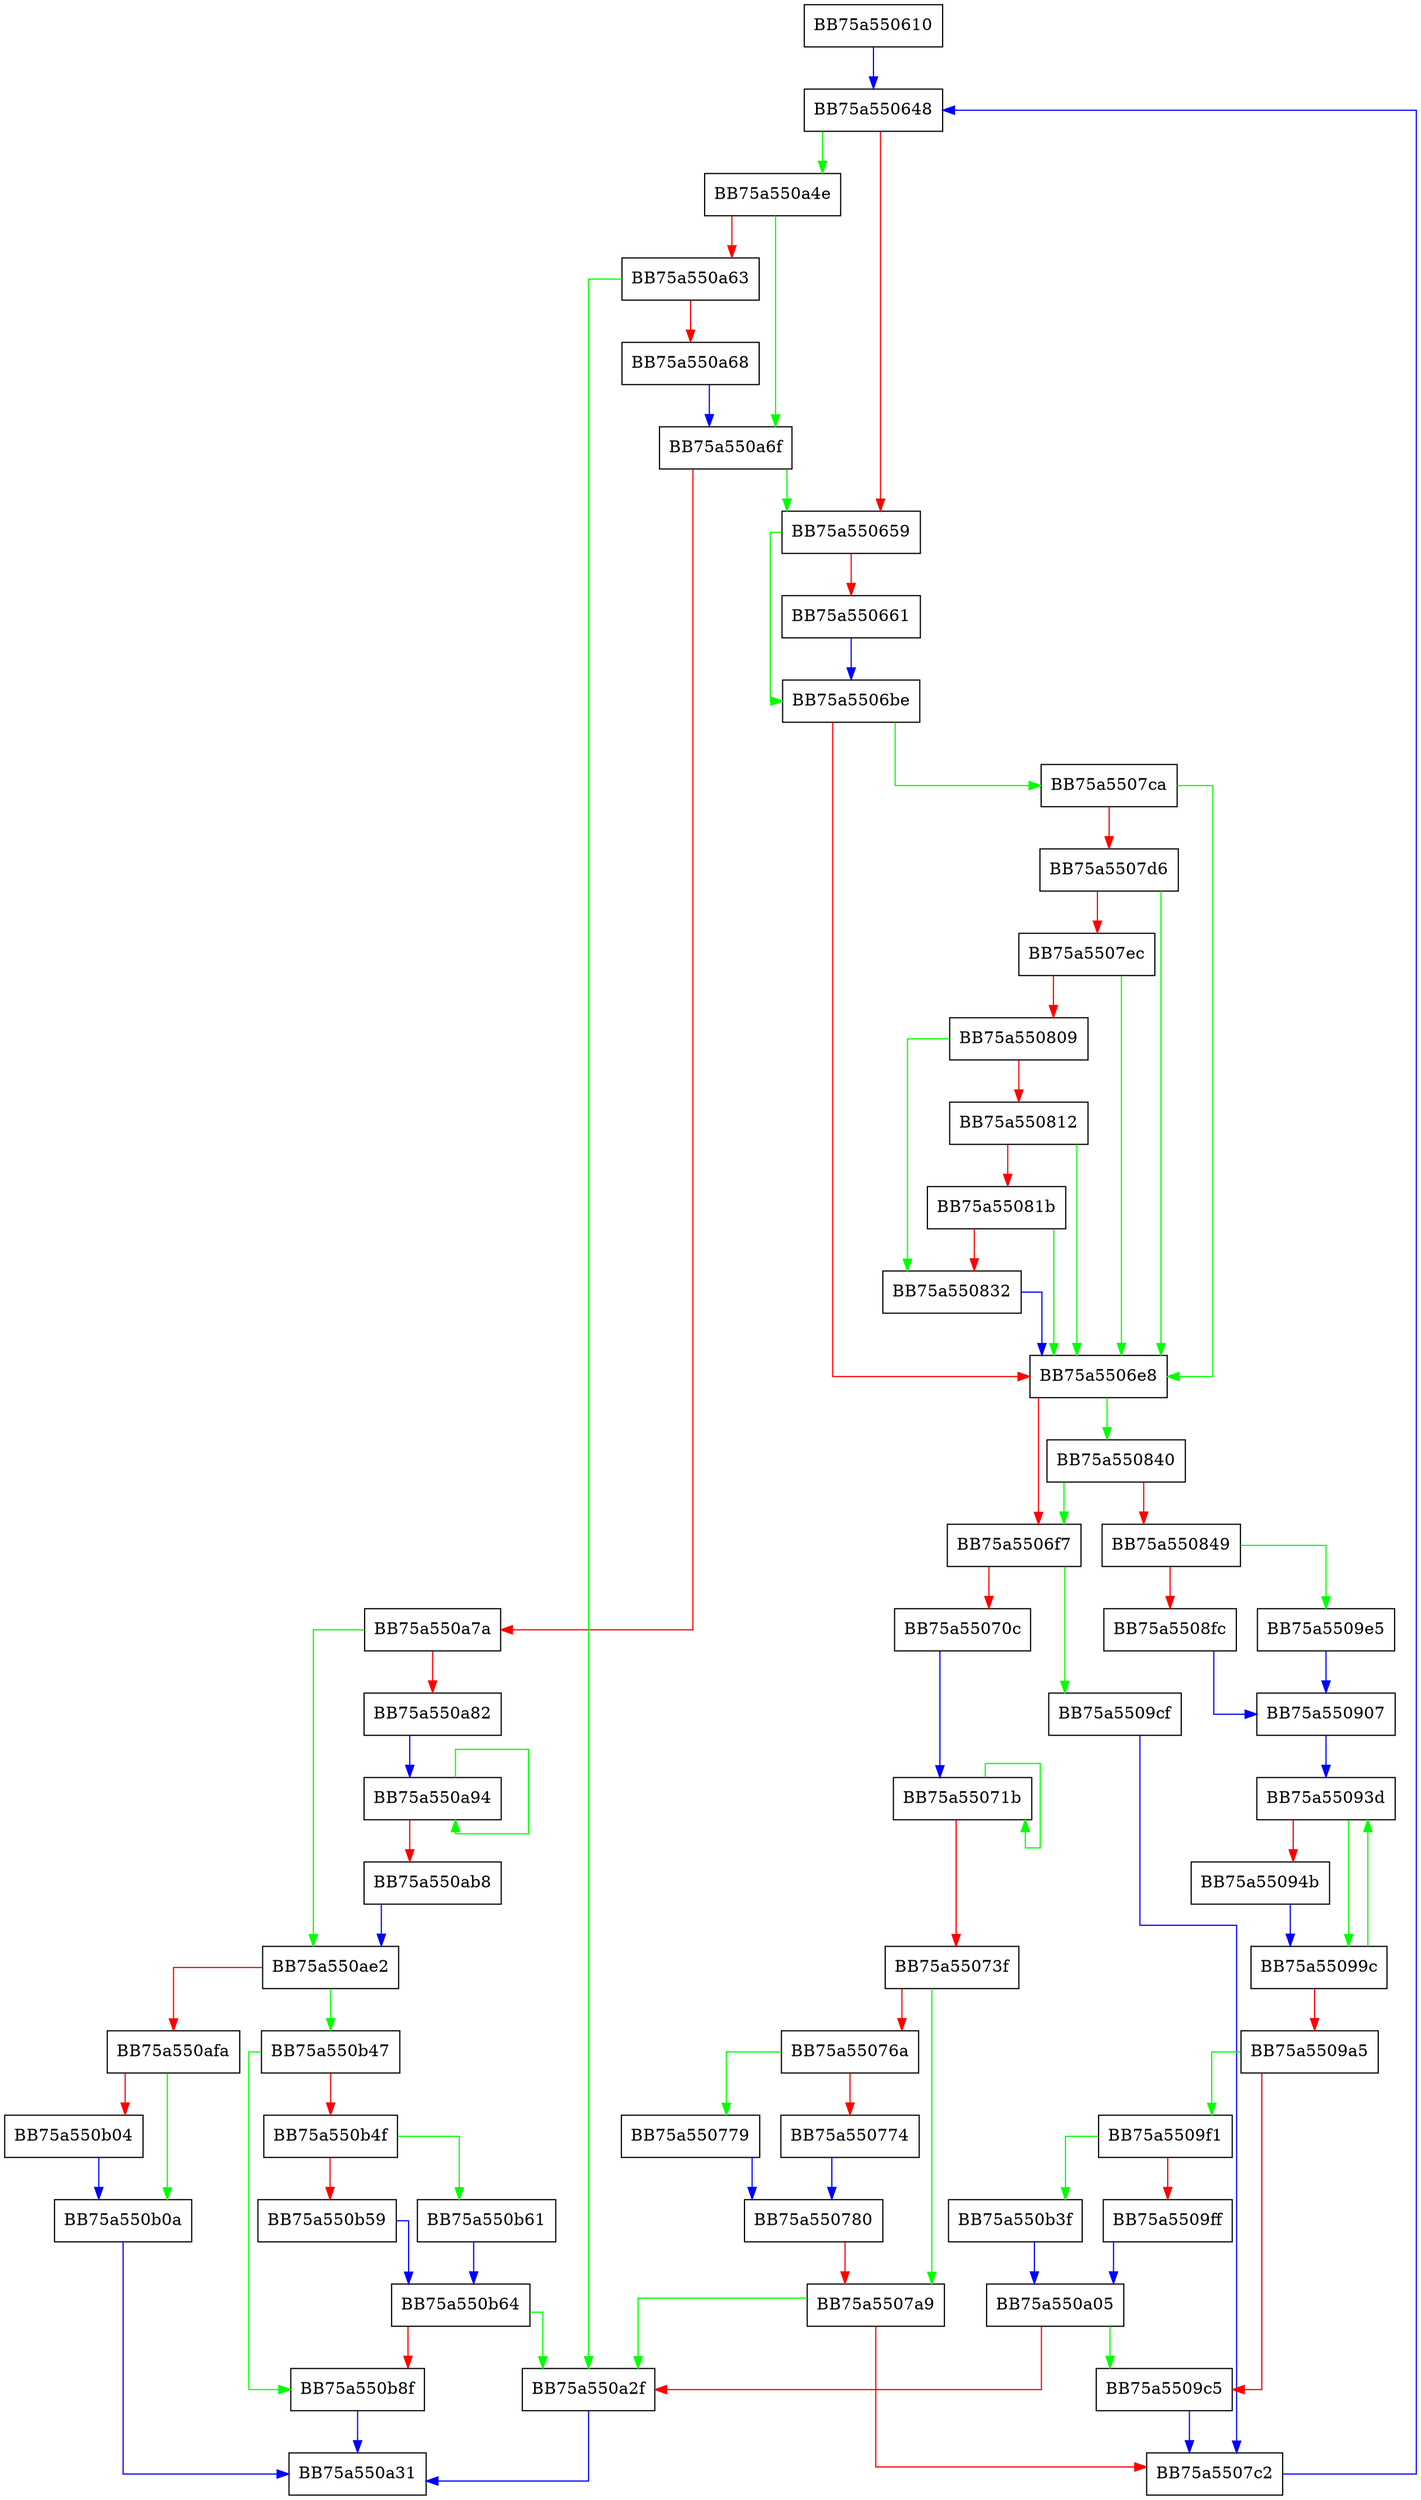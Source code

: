 digraph deflate_slow {
  node [shape="box"];
  graph [splines=ortho];
  BB75a550610 -> BB75a550648 [color="blue"];
  BB75a550648 -> BB75a550a4e [color="green"];
  BB75a550648 -> BB75a550659 [color="red"];
  BB75a550659 -> BB75a5506be [color="green"];
  BB75a550659 -> BB75a550661 [color="red"];
  BB75a550661 -> BB75a5506be [color="blue"];
  BB75a5506be -> BB75a5507ca [color="green"];
  BB75a5506be -> BB75a5506e8 [color="red"];
  BB75a5506e8 -> BB75a550840 [color="green"];
  BB75a5506e8 -> BB75a5506f7 [color="red"];
  BB75a5506f7 -> BB75a5509cf [color="green"];
  BB75a5506f7 -> BB75a55070c [color="red"];
  BB75a55070c -> BB75a55071b [color="blue"];
  BB75a55071b -> BB75a55071b [color="green"];
  BB75a55071b -> BB75a55073f [color="red"];
  BB75a55073f -> BB75a5507a9 [color="green"];
  BB75a55073f -> BB75a55076a [color="red"];
  BB75a55076a -> BB75a550779 [color="green"];
  BB75a55076a -> BB75a550774 [color="red"];
  BB75a550774 -> BB75a550780 [color="blue"];
  BB75a550779 -> BB75a550780 [color="blue"];
  BB75a550780 -> BB75a5507a9 [color="red"];
  BB75a5507a9 -> BB75a550a2f [color="green"];
  BB75a5507a9 -> BB75a5507c2 [color="red"];
  BB75a5507c2 -> BB75a550648 [color="blue"];
  BB75a5507ca -> BB75a5506e8 [color="green"];
  BB75a5507ca -> BB75a5507d6 [color="red"];
  BB75a5507d6 -> BB75a5506e8 [color="green"];
  BB75a5507d6 -> BB75a5507ec [color="red"];
  BB75a5507ec -> BB75a5506e8 [color="green"];
  BB75a5507ec -> BB75a550809 [color="red"];
  BB75a550809 -> BB75a550832 [color="green"];
  BB75a550809 -> BB75a550812 [color="red"];
  BB75a550812 -> BB75a5506e8 [color="green"];
  BB75a550812 -> BB75a55081b [color="red"];
  BB75a55081b -> BB75a5506e8 [color="green"];
  BB75a55081b -> BB75a550832 [color="red"];
  BB75a550832 -> BB75a5506e8 [color="blue"];
  BB75a550840 -> BB75a5506f7 [color="green"];
  BB75a550840 -> BB75a550849 [color="red"];
  BB75a550849 -> BB75a5509e5 [color="green"];
  BB75a550849 -> BB75a5508fc [color="red"];
  BB75a5508fc -> BB75a550907 [color="blue"];
  BB75a550907 -> BB75a55093d [color="blue"];
  BB75a55093d -> BB75a55099c [color="green"];
  BB75a55093d -> BB75a55094b [color="red"];
  BB75a55094b -> BB75a55099c [color="blue"];
  BB75a55099c -> BB75a55093d [color="green"];
  BB75a55099c -> BB75a5509a5 [color="red"];
  BB75a5509a5 -> BB75a5509f1 [color="green"];
  BB75a5509a5 -> BB75a5509c5 [color="red"];
  BB75a5509c5 -> BB75a5507c2 [color="blue"];
  BB75a5509cf -> BB75a5507c2 [color="blue"];
  BB75a5509e5 -> BB75a550907 [color="blue"];
  BB75a5509f1 -> BB75a550b3f [color="green"];
  BB75a5509f1 -> BB75a5509ff [color="red"];
  BB75a5509ff -> BB75a550a05 [color="blue"];
  BB75a550a05 -> BB75a5509c5 [color="green"];
  BB75a550a05 -> BB75a550a2f [color="red"];
  BB75a550a2f -> BB75a550a31 [color="blue"];
  BB75a550a4e -> BB75a550a6f [color="green"];
  BB75a550a4e -> BB75a550a63 [color="red"];
  BB75a550a63 -> BB75a550a2f [color="green"];
  BB75a550a63 -> BB75a550a68 [color="red"];
  BB75a550a68 -> BB75a550a6f [color="blue"];
  BB75a550a6f -> BB75a550659 [color="green"];
  BB75a550a6f -> BB75a550a7a [color="red"];
  BB75a550a7a -> BB75a550ae2 [color="green"];
  BB75a550a7a -> BB75a550a82 [color="red"];
  BB75a550a82 -> BB75a550a94 [color="blue"];
  BB75a550a94 -> BB75a550a94 [color="green"];
  BB75a550a94 -> BB75a550ab8 [color="red"];
  BB75a550ab8 -> BB75a550ae2 [color="blue"];
  BB75a550ae2 -> BB75a550b47 [color="green"];
  BB75a550ae2 -> BB75a550afa [color="red"];
  BB75a550afa -> BB75a550b0a [color="green"];
  BB75a550afa -> BB75a550b04 [color="red"];
  BB75a550b04 -> BB75a550b0a [color="blue"];
  BB75a550b0a -> BB75a550a31 [color="blue"];
  BB75a550b3f -> BB75a550a05 [color="blue"];
  BB75a550b47 -> BB75a550b8f [color="green"];
  BB75a550b47 -> BB75a550b4f [color="red"];
  BB75a550b4f -> BB75a550b61 [color="green"];
  BB75a550b4f -> BB75a550b59 [color="red"];
  BB75a550b59 -> BB75a550b64 [color="blue"];
  BB75a550b61 -> BB75a550b64 [color="blue"];
  BB75a550b64 -> BB75a550a2f [color="green"];
  BB75a550b64 -> BB75a550b8f [color="red"];
  BB75a550b8f -> BB75a550a31 [color="blue"];
}